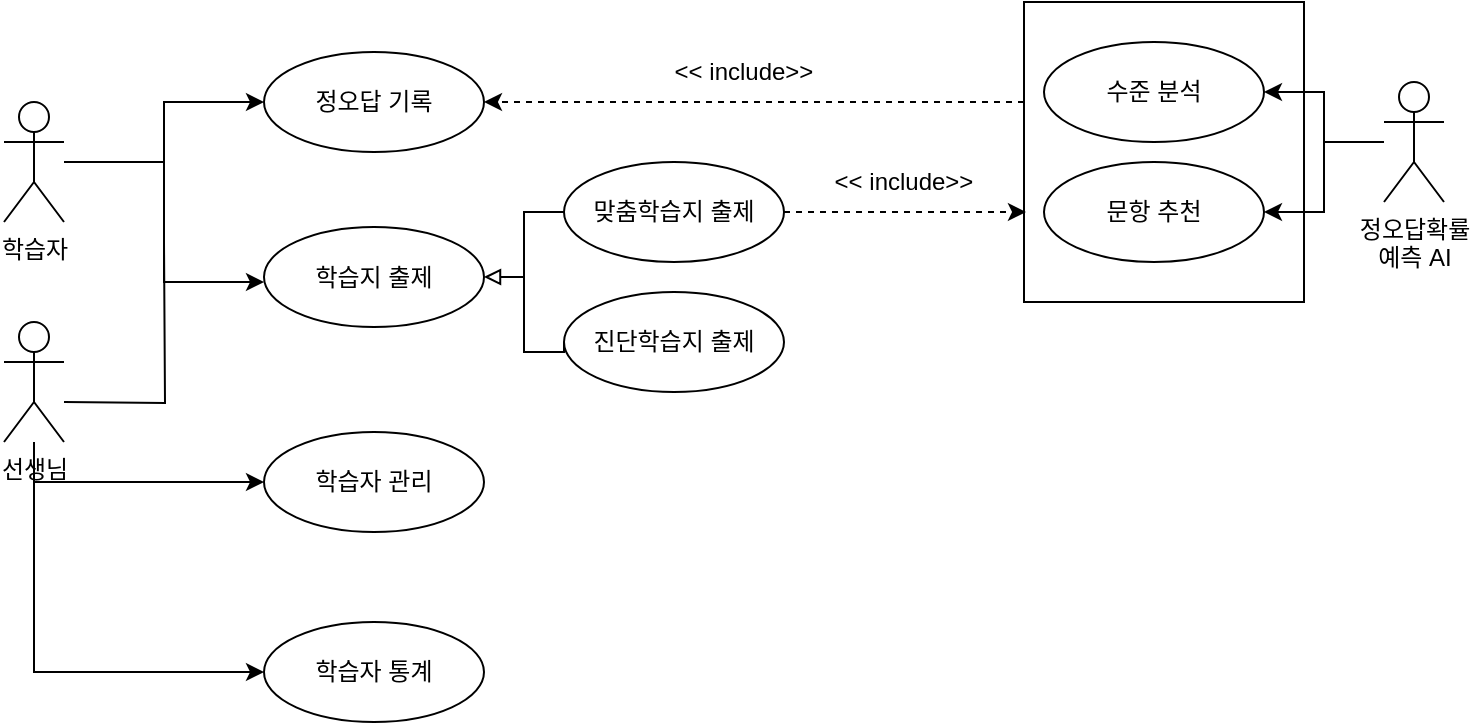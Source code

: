 <mxfile version="21.3.4" type="device">
  <diagram name="페이지-1" id="UhswoTwN5EX5m7q8Bifa">
    <mxGraphModel dx="1434" dy="764" grid="1" gridSize="10" guides="1" tooltips="1" connect="1" arrows="1" fold="1" page="1" pageScale="1" pageWidth="827" pageHeight="1169" math="0" shadow="0">
      <root>
        <mxCell id="0" />
        <mxCell id="1" parent="0" />
        <mxCell id="BmULdW4PmcLErp_iG1h3-65" style="edgeStyle=orthogonalEdgeStyle;rounded=0;orthogonalLoop=1;jettySize=auto;html=1;" parent="1" source="BmULdW4PmcLErp_iG1h3-9" target="BmULdW4PmcLErp_iG1h3-55" edge="1">
          <mxGeometry relative="1" as="geometry">
            <Array as="points">
              <mxPoint x="85" y="375" />
            </Array>
          </mxGeometry>
        </mxCell>
        <mxCell id="BmULdW4PmcLErp_iG1h3-69" style="edgeStyle=orthogonalEdgeStyle;rounded=0;orthogonalLoop=1;jettySize=auto;html=1;" parent="1" source="BmULdW4PmcLErp_iG1h3-9" target="BmULdW4PmcLErp_iG1h3-54" edge="1">
          <mxGeometry relative="1" as="geometry">
            <Array as="points">
              <mxPoint x="85" y="280" />
            </Array>
          </mxGeometry>
        </mxCell>
        <mxCell id="BmULdW4PmcLErp_iG1h3-9" value="선생님" style="shape=umlActor;verticalLabelPosition=bottom;verticalAlign=top;html=1;outlineConnect=0;" parent="1" vertex="1">
          <mxGeometry x="70" y="200" width="30" height="60" as="geometry" />
        </mxCell>
        <mxCell id="BmULdW4PmcLErp_iG1h3-18" value="정오답 기록" style="ellipse;whiteSpace=wrap;html=1;" parent="1" vertex="1">
          <mxGeometry x="200" y="65" width="110" height="50" as="geometry" />
        </mxCell>
        <mxCell id="BmULdW4PmcLErp_iG1h3-48" style="edgeStyle=orthogonalEdgeStyle;rounded=0;orthogonalLoop=1;jettySize=auto;html=1;entryX=0;entryY=0.5;entryDx=0;entryDy=0;" parent="1" source="BmULdW4PmcLErp_iG1h3-44" target="BmULdW4PmcLErp_iG1h3-18" edge="1">
          <mxGeometry relative="1" as="geometry" />
        </mxCell>
        <mxCell id="BmULdW4PmcLErp_iG1h3-91" style="edgeStyle=orthogonalEdgeStyle;rounded=0;orthogonalLoop=1;jettySize=auto;html=1;" parent="1" source="BmULdW4PmcLErp_iG1h3-44" edge="1">
          <mxGeometry relative="1" as="geometry">
            <mxPoint x="200" y="180" as="targetPoint" />
            <Array as="points">
              <mxPoint x="150" y="120" />
              <mxPoint x="150" y="180" />
            </Array>
          </mxGeometry>
        </mxCell>
        <mxCell id="BmULdW4PmcLErp_iG1h3-44" value="학습자" style="shape=umlActor;verticalLabelPosition=bottom;verticalAlign=top;html=1;outlineConnect=0;" parent="1" vertex="1">
          <mxGeometry x="70" y="90" width="30" height="60" as="geometry" />
        </mxCell>
        <mxCell id="BmULdW4PmcLErp_iG1h3-54" value="학습자 관리" style="ellipse;whiteSpace=wrap;html=1;" parent="1" vertex="1">
          <mxGeometry x="200" y="255" width="110" height="50" as="geometry" />
        </mxCell>
        <mxCell id="BmULdW4PmcLErp_iG1h3-55" value="학습자 통계" style="ellipse;whiteSpace=wrap;html=1;" parent="1" vertex="1">
          <mxGeometry x="200" y="350" width="110" height="50" as="geometry" />
        </mxCell>
        <mxCell id="BmULdW4PmcLErp_iG1h3-74" value="&amp;lt;&amp;lt; include&amp;gt;&amp;gt;" style="text;html=1;strokeColor=none;fillColor=none;align=center;verticalAlign=middle;whiteSpace=wrap;rounded=0;" parent="1" vertex="1">
          <mxGeometry x="390" y="60" width="100" height="30" as="geometry" />
        </mxCell>
        <mxCell id="BmULdW4PmcLErp_iG1h3-83" value="&amp;lt;&amp;lt; include&amp;gt;&amp;gt;" style="text;html=1;strokeColor=none;fillColor=none;align=center;verticalAlign=middle;whiteSpace=wrap;rounded=0;" parent="1" vertex="1">
          <mxGeometry x="470" y="115" width="100" height="30" as="geometry" />
        </mxCell>
        <mxCell id="BmULdW4PmcLErp_iG1h3-92" value="" style="endArrow=none;html=1;rounded=0;edgeStyle=orthogonalEdgeStyle;" parent="1" edge="1">
          <mxGeometry width="50" height="50" relative="1" as="geometry">
            <mxPoint x="100" y="240" as="sourcePoint" />
            <mxPoint x="150" y="160" as="targetPoint" />
          </mxGeometry>
        </mxCell>
        <mxCell id="BmULdW4PmcLErp_iG1h3-93" value="" style="group" parent="1" vertex="1" connectable="0">
          <mxGeometry x="580" y="40" width="210" height="150" as="geometry" />
        </mxCell>
        <mxCell id="BmULdW4PmcLErp_iG1h3-77" value="" style="rounded=0;whiteSpace=wrap;html=1;" parent="BmULdW4PmcLErp_iG1h3-93" vertex="1">
          <mxGeometry width="140" height="150" as="geometry" />
        </mxCell>
        <mxCell id="BmULdW4PmcLErp_iG1h3-23" value="정오답확률&lt;br&gt;예측 AI" style="shape=umlActor;verticalLabelPosition=bottom;verticalAlign=top;html=1;outlineConnect=0;" parent="BmULdW4PmcLErp_iG1h3-93" vertex="1">
          <mxGeometry x="180" y="40" width="30" height="60" as="geometry" />
        </mxCell>
        <mxCell id="BmULdW4PmcLErp_iG1h3-60" value="수준 분석" style="ellipse;whiteSpace=wrap;html=1;" parent="BmULdW4PmcLErp_iG1h3-93" vertex="1">
          <mxGeometry x="10" y="20" width="110" height="50" as="geometry" />
        </mxCell>
        <mxCell id="BmULdW4PmcLErp_iG1h3-62" style="edgeStyle=orthogonalEdgeStyle;rounded=0;orthogonalLoop=1;jettySize=auto;html=1;entryX=1;entryY=0.5;entryDx=0;entryDy=0;" parent="BmULdW4PmcLErp_iG1h3-93" source="BmULdW4PmcLErp_iG1h3-23" target="BmULdW4PmcLErp_iG1h3-60" edge="1">
          <mxGeometry relative="1" as="geometry" />
        </mxCell>
        <mxCell id="BmULdW4PmcLErp_iG1h3-61" value="문항 추천" style="ellipse;whiteSpace=wrap;html=1;" parent="BmULdW4PmcLErp_iG1h3-93" vertex="1">
          <mxGeometry x="10" y="80" width="110" height="50" as="geometry" />
        </mxCell>
        <mxCell id="BmULdW4PmcLErp_iG1h3-63" style="edgeStyle=orthogonalEdgeStyle;rounded=0;orthogonalLoop=1;jettySize=auto;html=1;entryX=1;entryY=0.5;entryDx=0;entryDy=0;" parent="BmULdW4PmcLErp_iG1h3-93" source="BmULdW4PmcLErp_iG1h3-23" target="BmULdW4PmcLErp_iG1h3-61" edge="1">
          <mxGeometry relative="1" as="geometry" />
        </mxCell>
        <mxCell id="BmULdW4PmcLErp_iG1h3-94" style="edgeStyle=orthogonalEdgeStyle;rounded=0;orthogonalLoop=1;jettySize=auto;html=1;entryX=1;entryY=0.5;entryDx=0;entryDy=0;dashed=1;" parent="1" source="BmULdW4PmcLErp_iG1h3-77" target="BmULdW4PmcLErp_iG1h3-18" edge="1">
          <mxGeometry relative="1" as="geometry">
            <Array as="points">
              <mxPoint x="530" y="90" />
              <mxPoint x="530" y="90" />
            </Array>
          </mxGeometry>
        </mxCell>
        <mxCell id="BmULdW4PmcLErp_iG1h3-95" style="edgeStyle=orthogonalEdgeStyle;rounded=0;orthogonalLoop=1;jettySize=auto;html=1;entryX=0.007;entryY=0.7;entryDx=0;entryDy=0;entryPerimeter=0;dashed=1;" parent="1" source="BmULdW4PmcLErp_iG1h3-85" target="BmULdW4PmcLErp_iG1h3-77" edge="1">
          <mxGeometry relative="1" as="geometry" />
        </mxCell>
        <mxCell id="BmULdW4PmcLErp_iG1h3-100" value="" style="group" parent="1" vertex="1" connectable="0">
          <mxGeometry x="200" y="120" width="260" height="115" as="geometry" />
        </mxCell>
        <mxCell id="BmULdW4PmcLErp_iG1h3-84" value="학습지 출제" style="ellipse;whiteSpace=wrap;html=1;" parent="BmULdW4PmcLErp_iG1h3-100" vertex="1">
          <mxGeometry y="32.5" width="110" height="50" as="geometry" />
        </mxCell>
        <mxCell id="BmULdW4PmcLErp_iG1h3-85" value="맞춤학습지 출제" style="ellipse;whiteSpace=wrap;html=1;" parent="BmULdW4PmcLErp_iG1h3-100" vertex="1">
          <mxGeometry x="150" width="110" height="50" as="geometry" />
        </mxCell>
        <mxCell id="BmULdW4PmcLErp_iG1h3-86" value="진단학습지 출제" style="ellipse;whiteSpace=wrap;html=1;" parent="BmULdW4PmcLErp_iG1h3-100" vertex="1">
          <mxGeometry x="150" y="65" width="110" height="50" as="geometry" />
        </mxCell>
        <mxCell id="BmULdW4PmcLErp_iG1h3-87" style="edgeStyle=orthogonalEdgeStyle;rounded=0;orthogonalLoop=1;jettySize=auto;html=1;exitX=0;exitY=0.5;exitDx=0;exitDy=0;entryX=1;entryY=0.5;entryDx=0;entryDy=0;endArrow=block;endFill=0;" parent="BmULdW4PmcLErp_iG1h3-100" source="BmULdW4PmcLErp_iG1h3-85" target="BmULdW4PmcLErp_iG1h3-84" edge="1">
          <mxGeometry relative="1" as="geometry" />
        </mxCell>
        <mxCell id="BmULdW4PmcLErp_iG1h3-99" value="" style="endArrow=none;html=1;rounded=0;edgeStyle=orthogonalEdgeStyle;entryX=0;entryY=0.5;entryDx=0;entryDy=0;" parent="BmULdW4PmcLErp_iG1h3-100" target="BmULdW4PmcLErp_iG1h3-86" edge="1">
          <mxGeometry width="50" height="50" relative="1" as="geometry">
            <mxPoint x="130" y="50" as="sourcePoint" />
            <mxPoint x="170" y="95" as="targetPoint" />
            <Array as="points">
              <mxPoint x="130" y="95" />
              <mxPoint x="150" y="95" />
            </Array>
          </mxGeometry>
        </mxCell>
      </root>
    </mxGraphModel>
  </diagram>
</mxfile>

